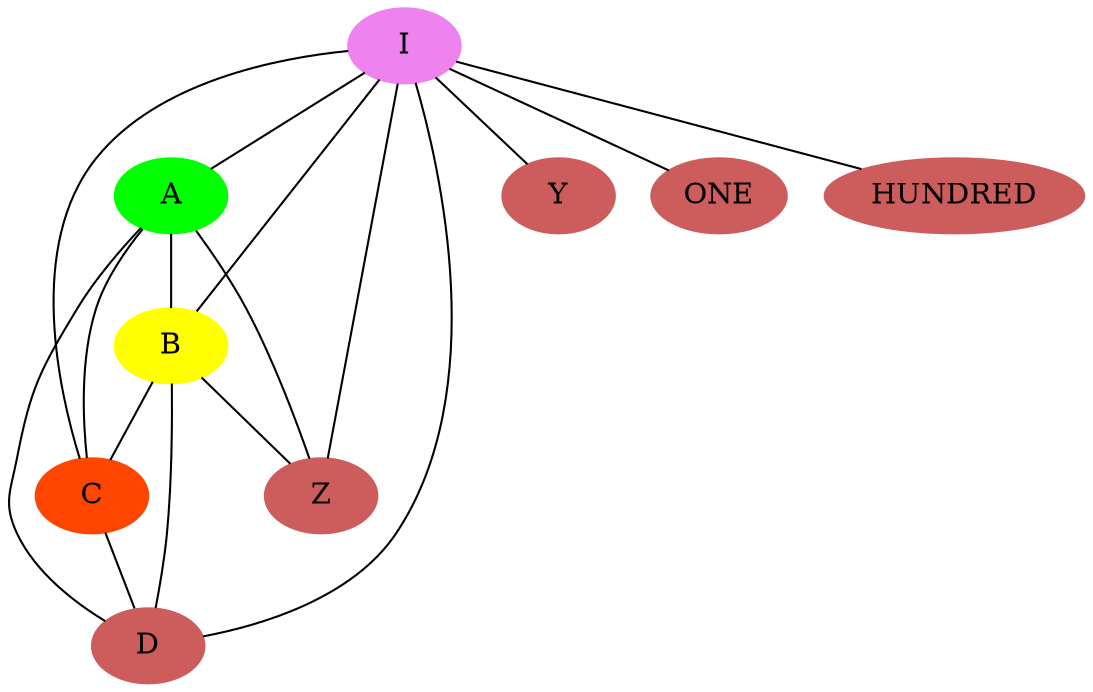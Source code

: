 graph INTG {
I [color=VIOLET,style=filled];
A [color=GREEN,style=filled];
B [color=YELLOW,style=filled];
C [color=ORANGERED,style=filled];
D [color=INDIANRED,style=filled];
Y [color=INDIANRED,style=filled];
Z [color=INDIANRED,style=filled];
ONE [color=INDIANRED,style=filled];
HUNDRED [color=INDIANRED,style=filled];
I -- A;
I -- B;
I -- C;
I -- D;
I -- Y;
I -- Z;
I -- ONE;
I -- HUNDRED;
A -- B;
A -- C;
A -- D;
A -- Z;
B -- C;
B -- D;
B -- Z;
C -- D;
 }